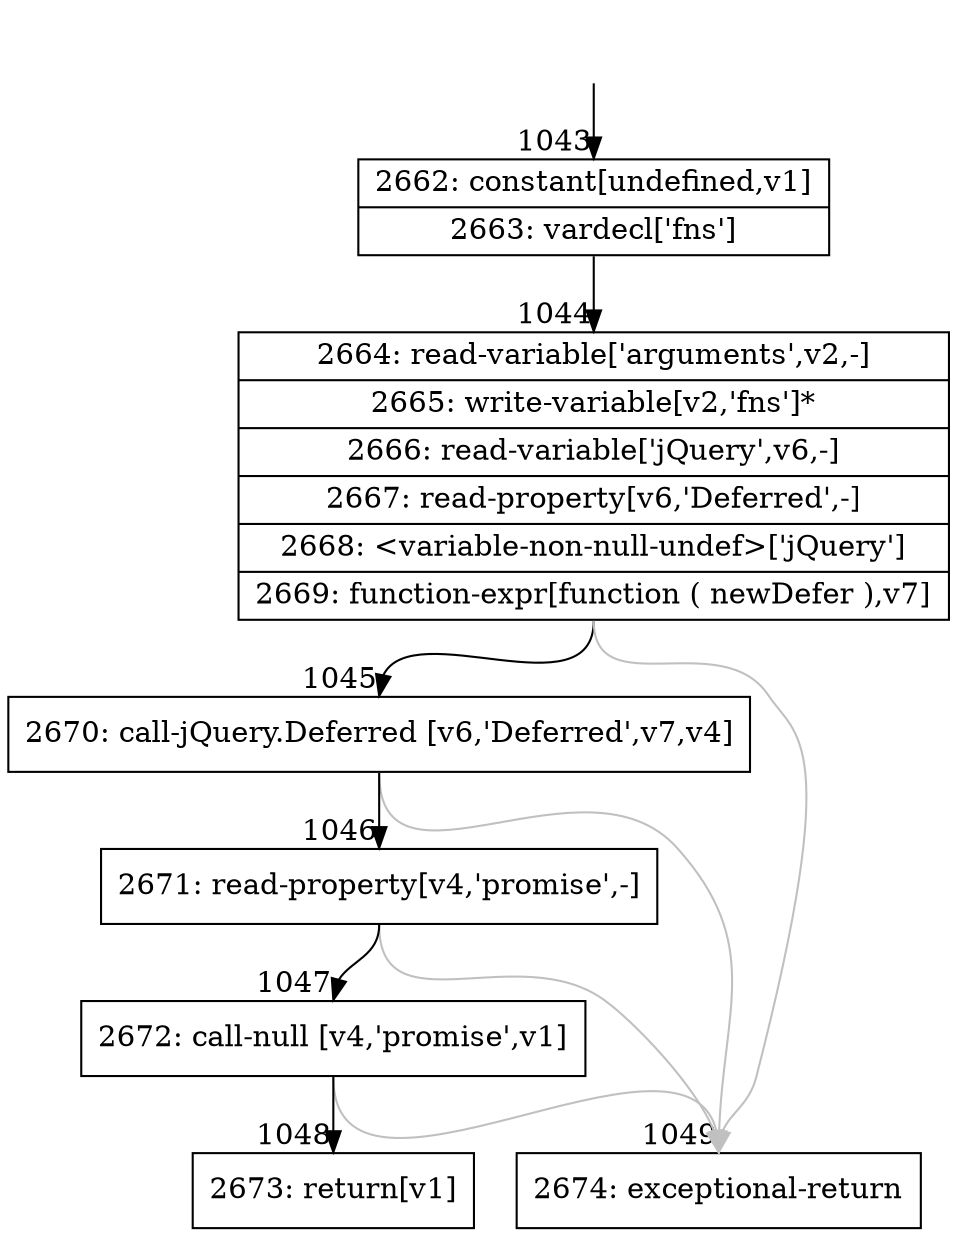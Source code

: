digraph {
rankdir="TD"
BB_entry78[shape=none,label=""];
BB_entry78 -> BB1043 [tailport=s, headport=n, headlabel="    1043"]
BB1043 [shape=record label="{2662: constant[undefined,v1]|2663: vardecl['fns']}" ] 
BB1043 -> BB1044 [tailport=s, headport=n, headlabel="      1044"]
BB1044 [shape=record label="{2664: read-variable['arguments',v2,-]|2665: write-variable[v2,'fns']*|2666: read-variable['jQuery',v6,-]|2667: read-property[v6,'Deferred',-]|2668: \<variable-non-null-undef\>['jQuery']|2669: function-expr[function ( newDefer ),v7]}" ] 
BB1044 -> BB1045 [tailport=s, headport=n, headlabel="      1045"]
BB1044 -> BB1049 [tailport=s, headport=n, color=gray, headlabel="      1049"]
BB1045 [shape=record label="{2670: call-jQuery.Deferred [v6,'Deferred',v7,v4]}" ] 
BB1045 -> BB1046 [tailport=s, headport=n, headlabel="      1046"]
BB1045 -> BB1049 [tailport=s, headport=n, color=gray]
BB1046 [shape=record label="{2671: read-property[v4,'promise',-]}" ] 
BB1046 -> BB1047 [tailport=s, headport=n, headlabel="      1047"]
BB1046 -> BB1049 [tailport=s, headport=n, color=gray]
BB1047 [shape=record label="{2672: call-null [v4,'promise',v1]}" ] 
BB1047 -> BB1048 [tailport=s, headport=n, headlabel="      1048"]
BB1047 -> BB1049 [tailport=s, headport=n, color=gray]
BB1048 [shape=record label="{2673: return[v1]}" ] 
BB1049 [shape=record label="{2674: exceptional-return}" ] 
//#$~ 1203
}
